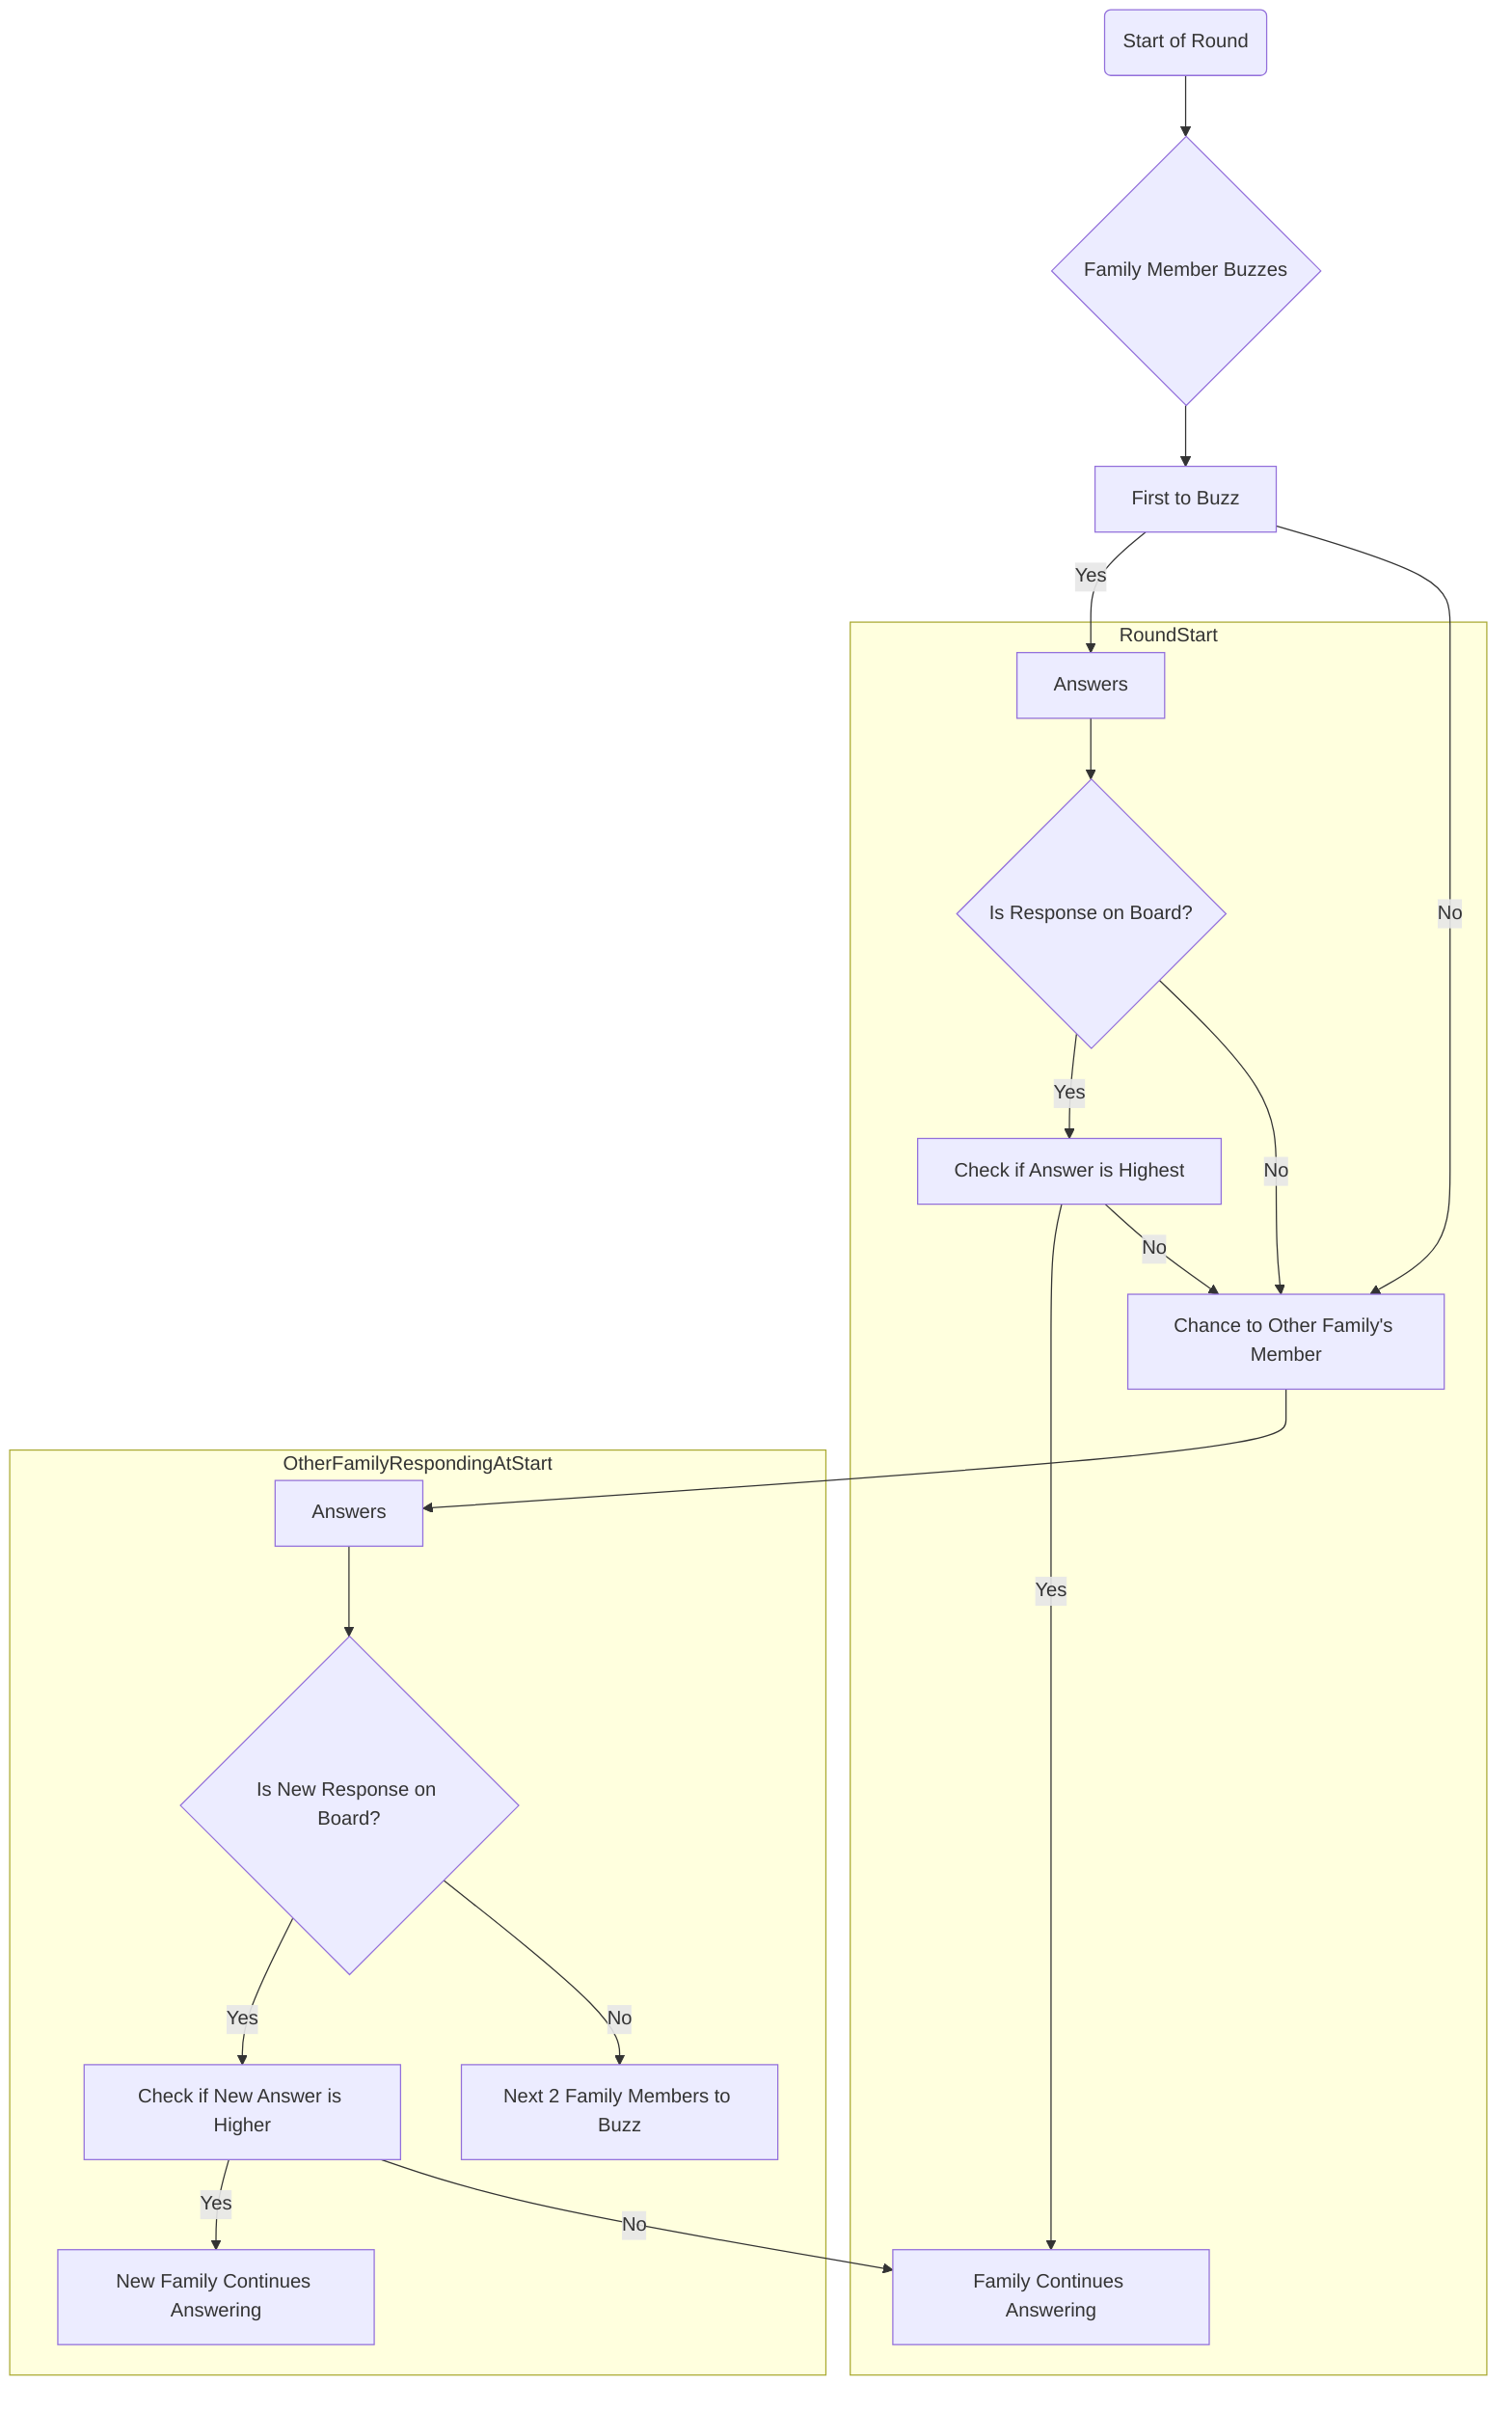 flowchart TD
    A(Start of Round) --> B{Family Member Buzzes}
    B --> C[First to Buzz]
    C -->|Yes| D[Answers]
    C -->|No| OtherFamilyChance[Chance to Other Family's Member]

    subgraph RoundStart
        D --> CheckResponse{Is Response on Board?}
        CheckResponse -->|Yes| CompareAnswer[Check if Answer is Highest]
        CompareAnswer -->|Yes| FamilyContinues[Family Continues Answering]
        CompareAnswer -->|No| OtherFamilyChance
        CheckResponse -->|No| OtherFamilyChance
    end

    subgraph OtherFamilyRespondingAtStart
        OtherFamilyChance --> OtherMemberAnswers[Answers]
        OtherMemberAnswers --> CheckNewResponse{Is New Response on Board?}
        CheckNewResponse -->|Yes| CompareNewAnswer[Check if New Answer is Higher]
        CompareNewAnswer -->|Yes| NewFamilyContinues[New Family Continues Answering]
        CompareNewAnswer -->|No| FamilyContinues
        CheckNewResponse -->|No| NextBuzz[Next 2 Family Members to Buzz]
    end